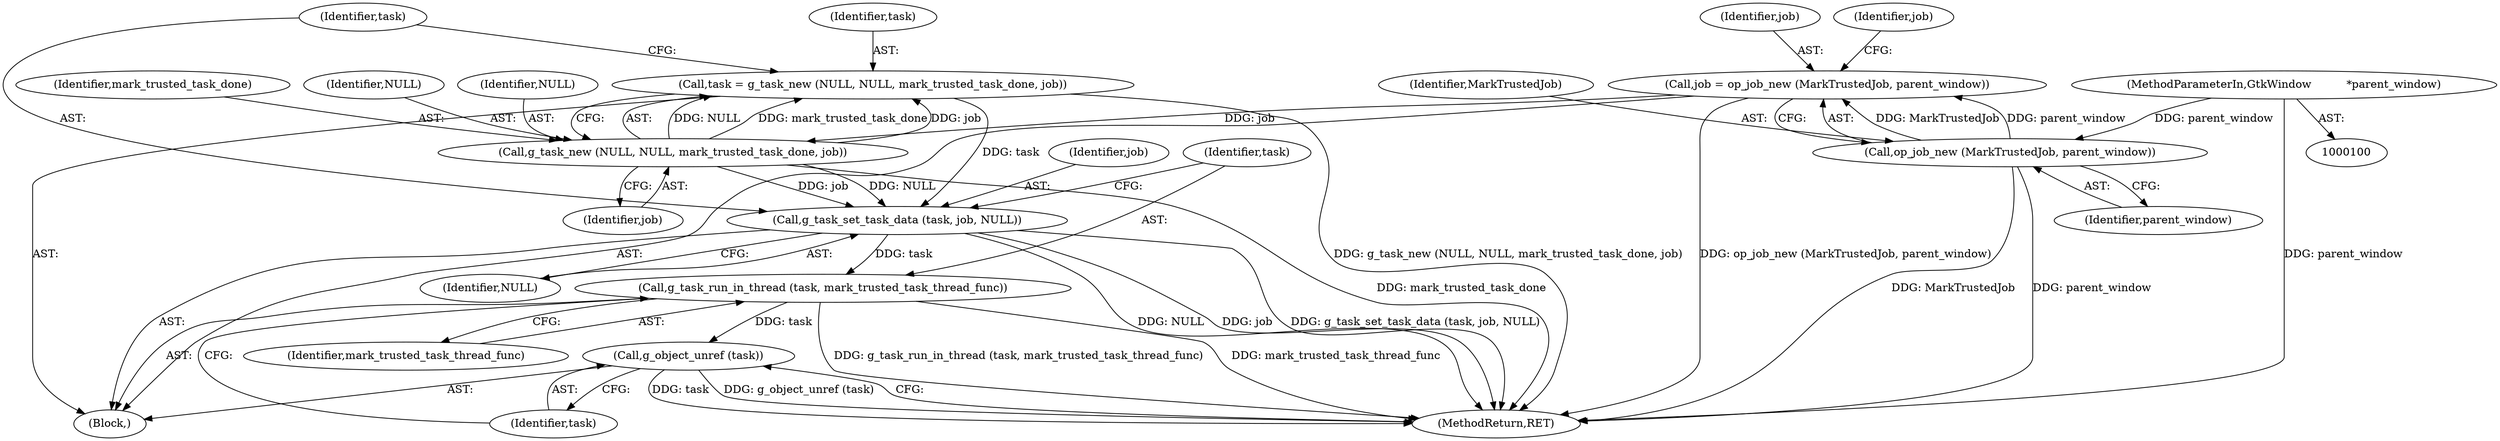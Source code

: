 digraph "1_nautilus_1630f53481f445ada0a455e9979236d31a8d3bb0_4@API" {
"1000146" [label="(Call,g_task_run_in_thread (task, mark_trusted_task_thread_func))"];
"1000142" [label="(Call,g_task_set_task_data (task, job, NULL))"];
"1000135" [label="(Call,task = g_task_new (NULL, NULL, mark_trusted_task_done, job))"];
"1000137" [label="(Call,g_task_new (NULL, NULL, mark_trusted_task_done, job))"];
"1000109" [label="(Call,job = op_job_new (MarkTrustedJob, parent_window))"];
"1000111" [label="(Call,op_job_new (MarkTrustedJob, parent_window))"];
"1000102" [label="(MethodParameterIn,GtkWindow          *parent_window)"];
"1000149" [label="(Call,g_object_unref (task))"];
"1000113" [label="(Identifier,parent_window)"];
"1000146" [label="(Call,g_task_run_in_thread (task, mark_trusted_task_thread_func))"];
"1000145" [label="(Identifier,NULL)"];
"1000142" [label="(Call,g_task_set_task_data (task, job, NULL))"];
"1000140" [label="(Identifier,mark_trusted_task_done)"];
"1000137" [label="(Call,g_task_new (NULL, NULL, mark_trusted_task_done, job))"];
"1000150" [label="(Identifier,task)"];
"1000144" [label="(Identifier,job)"];
"1000136" [label="(Identifier,task)"];
"1000143" [label="(Identifier,task)"];
"1000147" [label="(Identifier,task)"];
"1000116" [label="(Identifier,job)"];
"1000148" [label="(Identifier,mark_trusted_task_thread_func)"];
"1000138" [label="(Identifier,NULL)"];
"1000111" [label="(Call,op_job_new (MarkTrustedJob, parent_window))"];
"1000135" [label="(Call,task = g_task_new (NULL, NULL, mark_trusted_task_done, job))"];
"1000109" [label="(Call,job = op_job_new (MarkTrustedJob, parent_window))"];
"1000112" [label="(Identifier,MarkTrustedJob)"];
"1000106" [label="(Block,)"];
"1000149" [label="(Call,g_object_unref (task))"];
"1000151" [label="(MethodReturn,RET)"];
"1000110" [label="(Identifier,job)"];
"1000141" [label="(Identifier,job)"];
"1000139" [label="(Identifier,NULL)"];
"1000102" [label="(MethodParameterIn,GtkWindow          *parent_window)"];
"1000146" -> "1000106"  [label="AST: "];
"1000146" -> "1000148"  [label="CFG: "];
"1000147" -> "1000146"  [label="AST: "];
"1000148" -> "1000146"  [label="AST: "];
"1000150" -> "1000146"  [label="CFG: "];
"1000146" -> "1000151"  [label="DDG: g_task_run_in_thread (task, mark_trusted_task_thread_func)"];
"1000146" -> "1000151"  [label="DDG: mark_trusted_task_thread_func"];
"1000142" -> "1000146"  [label="DDG: task"];
"1000146" -> "1000149"  [label="DDG: task"];
"1000142" -> "1000106"  [label="AST: "];
"1000142" -> "1000145"  [label="CFG: "];
"1000143" -> "1000142"  [label="AST: "];
"1000144" -> "1000142"  [label="AST: "];
"1000145" -> "1000142"  [label="AST: "];
"1000147" -> "1000142"  [label="CFG: "];
"1000142" -> "1000151"  [label="DDG: g_task_set_task_data (task, job, NULL)"];
"1000142" -> "1000151"  [label="DDG: NULL"];
"1000142" -> "1000151"  [label="DDG: job"];
"1000135" -> "1000142"  [label="DDG: task"];
"1000137" -> "1000142"  [label="DDG: job"];
"1000137" -> "1000142"  [label="DDG: NULL"];
"1000135" -> "1000106"  [label="AST: "];
"1000135" -> "1000137"  [label="CFG: "];
"1000136" -> "1000135"  [label="AST: "];
"1000137" -> "1000135"  [label="AST: "];
"1000143" -> "1000135"  [label="CFG: "];
"1000135" -> "1000151"  [label="DDG: g_task_new (NULL, NULL, mark_trusted_task_done, job)"];
"1000137" -> "1000135"  [label="DDG: NULL"];
"1000137" -> "1000135"  [label="DDG: mark_trusted_task_done"];
"1000137" -> "1000135"  [label="DDG: job"];
"1000137" -> "1000141"  [label="CFG: "];
"1000138" -> "1000137"  [label="AST: "];
"1000139" -> "1000137"  [label="AST: "];
"1000140" -> "1000137"  [label="AST: "];
"1000141" -> "1000137"  [label="AST: "];
"1000137" -> "1000151"  [label="DDG: mark_trusted_task_done"];
"1000109" -> "1000137"  [label="DDG: job"];
"1000109" -> "1000106"  [label="AST: "];
"1000109" -> "1000111"  [label="CFG: "];
"1000110" -> "1000109"  [label="AST: "];
"1000111" -> "1000109"  [label="AST: "];
"1000116" -> "1000109"  [label="CFG: "];
"1000109" -> "1000151"  [label="DDG: op_job_new (MarkTrustedJob, parent_window)"];
"1000111" -> "1000109"  [label="DDG: MarkTrustedJob"];
"1000111" -> "1000109"  [label="DDG: parent_window"];
"1000111" -> "1000113"  [label="CFG: "];
"1000112" -> "1000111"  [label="AST: "];
"1000113" -> "1000111"  [label="AST: "];
"1000111" -> "1000151"  [label="DDG: MarkTrustedJob"];
"1000111" -> "1000151"  [label="DDG: parent_window"];
"1000102" -> "1000111"  [label="DDG: parent_window"];
"1000102" -> "1000100"  [label="AST: "];
"1000102" -> "1000151"  [label="DDG: parent_window"];
"1000149" -> "1000106"  [label="AST: "];
"1000149" -> "1000150"  [label="CFG: "];
"1000150" -> "1000149"  [label="AST: "];
"1000151" -> "1000149"  [label="CFG: "];
"1000149" -> "1000151"  [label="DDG: task"];
"1000149" -> "1000151"  [label="DDG: g_object_unref (task)"];
}

